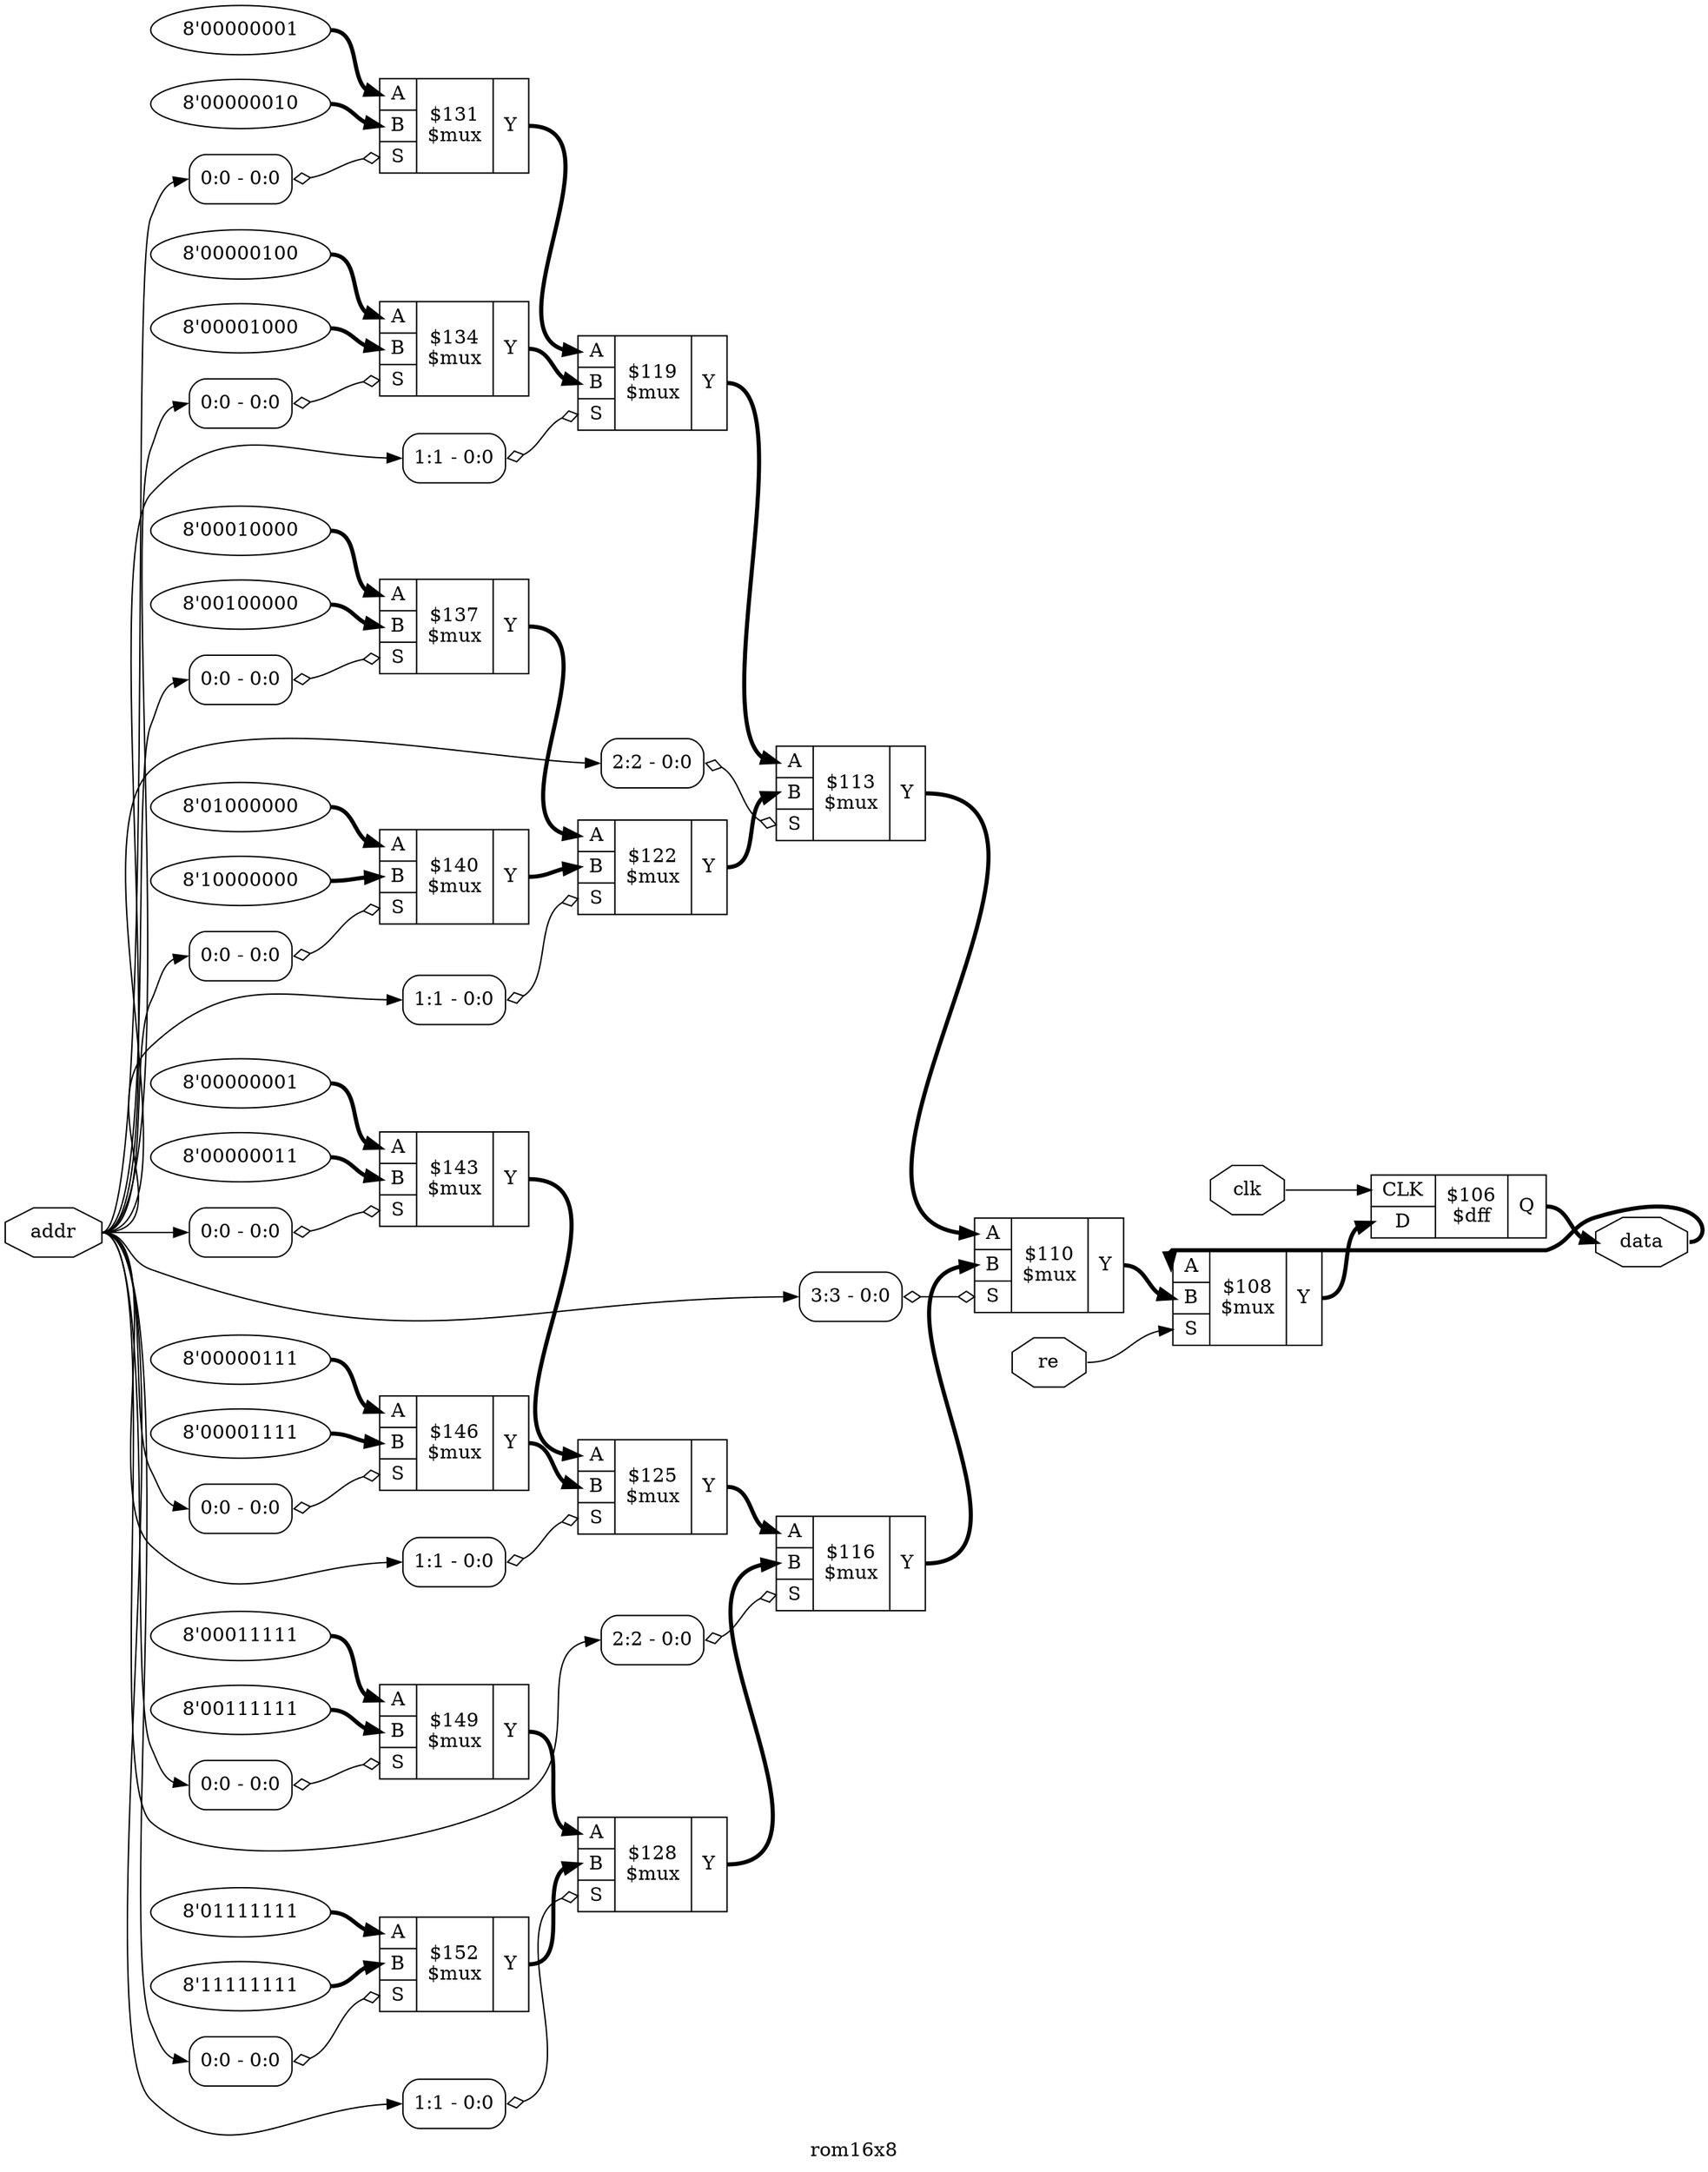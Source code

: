 digraph "rom16x8" {
label="rom16x8";
rankdir="LR";
remincross=true;
n18 [ shape=octagon, label="addr", color="black", fontcolor="black" ];
n19 [ shape=octagon, label="clk", color="black", fontcolor="black" ];
n20 [ shape=octagon, label="data", color="black", fontcolor="black" ];
n21 [ shape=octagon, label="re", color="black", fontcolor="black" ];
c26 [ shape=record, label="{{<p22> A|<p23> B|<p24> S}|$108\n$mux|{<p25> Y}}" ];
c27 [ shape=record, label="{{<p22> A|<p23> B|<p24> S}|$110\n$mux|{<p25> Y}}" ];
x0 [ shape=record, style=rounded, label="<s0> 3:3 - 0:0 " ];
x0:e -> c27:p24:w [arrowhead=odiamond, arrowtail=odiamond, dir=both, color="black", label=""];
c28 [ shape=record, label="{{<p22> A|<p23> B|<p24> S}|$113\n$mux|{<p25> Y}}" ];
x1 [ shape=record, style=rounded, label="<s0> 2:2 - 0:0 " ];
x1:e -> c28:p24:w [arrowhead=odiamond, arrowtail=odiamond, dir=both, color="black", label=""];
c29 [ shape=record, label="{{<p22> A|<p23> B|<p24> S}|$116\n$mux|{<p25> Y}}" ];
x2 [ shape=record, style=rounded, label="<s0> 2:2 - 0:0 " ];
x2:e -> c29:p24:w [arrowhead=odiamond, arrowtail=odiamond, dir=both, color="black", label=""];
c30 [ shape=record, label="{{<p22> A|<p23> B|<p24> S}|$119\n$mux|{<p25> Y}}" ];
x3 [ shape=record, style=rounded, label="<s0> 1:1 - 0:0 " ];
x3:e -> c30:p24:w [arrowhead=odiamond, arrowtail=odiamond, dir=both, color="black", label=""];
c31 [ shape=record, label="{{<p22> A|<p23> B|<p24> S}|$122\n$mux|{<p25> Y}}" ];
x4 [ shape=record, style=rounded, label="<s0> 1:1 - 0:0 " ];
x4:e -> c31:p24:w [arrowhead=odiamond, arrowtail=odiamond, dir=both, color="black", label=""];
c32 [ shape=record, label="{{<p22> A|<p23> B|<p24> S}|$125\n$mux|{<p25> Y}}" ];
x5 [ shape=record, style=rounded, label="<s0> 1:1 - 0:0 " ];
x5:e -> c32:p24:w [arrowhead=odiamond, arrowtail=odiamond, dir=both, color="black", label=""];
c33 [ shape=record, label="{{<p22> A|<p23> B|<p24> S}|$128\n$mux|{<p25> Y}}" ];
x6 [ shape=record, style=rounded, label="<s0> 1:1 - 0:0 " ];
x6:e -> c33:p24:w [arrowhead=odiamond, arrowtail=odiamond, dir=both, color="black", label=""];
v7 [ label="8'00000001" ];
v8 [ label="8'00000010" ];
c34 [ shape=record, label="{{<p22> A|<p23> B|<p24> S}|$131\n$mux|{<p25> Y}}" ];
x9 [ shape=record, style=rounded, label="<s0> 0:0 - 0:0 " ];
x9:e -> c34:p24:w [arrowhead=odiamond, arrowtail=odiamond, dir=both, color="black", label=""];
v10 [ label="8'00000100" ];
v11 [ label="8'00001000" ];
c35 [ shape=record, label="{{<p22> A|<p23> B|<p24> S}|$134\n$mux|{<p25> Y}}" ];
x12 [ shape=record, style=rounded, label="<s0> 0:0 - 0:0 " ];
x12:e -> c35:p24:w [arrowhead=odiamond, arrowtail=odiamond, dir=both, color="black", label=""];
v13 [ label="8'00010000" ];
v14 [ label="8'00100000" ];
c36 [ shape=record, label="{{<p22> A|<p23> B|<p24> S}|$137\n$mux|{<p25> Y}}" ];
x15 [ shape=record, style=rounded, label="<s0> 0:0 - 0:0 " ];
x15:e -> c36:p24:w [arrowhead=odiamond, arrowtail=odiamond, dir=both, color="black", label=""];
v16 [ label="8'01000000" ];
v17 [ label="8'10000000" ];
c37 [ shape=record, label="{{<p22> A|<p23> B|<p24> S}|$140\n$mux|{<p25> Y}}" ];
x18 [ shape=record, style=rounded, label="<s0> 0:0 - 0:0 " ];
x18:e -> c37:p24:w [arrowhead=odiamond, arrowtail=odiamond, dir=both, color="black", label=""];
v19 [ label="8'00000001" ];
v20 [ label="8'00000011" ];
c38 [ shape=record, label="{{<p22> A|<p23> B|<p24> S}|$143\n$mux|{<p25> Y}}" ];
x21 [ shape=record, style=rounded, label="<s0> 0:0 - 0:0 " ];
x21:e -> c38:p24:w [arrowhead=odiamond, arrowtail=odiamond, dir=both, color="black", label=""];
v22 [ label="8'00000111" ];
v23 [ label="8'00001111" ];
c39 [ shape=record, label="{{<p22> A|<p23> B|<p24> S}|$146\n$mux|{<p25> Y}}" ];
x24 [ shape=record, style=rounded, label="<s0> 0:0 - 0:0 " ];
x24:e -> c39:p24:w [arrowhead=odiamond, arrowtail=odiamond, dir=both, color="black", label=""];
v25 [ label="8'00011111" ];
v26 [ label="8'00111111" ];
c40 [ shape=record, label="{{<p22> A|<p23> B|<p24> S}|$149\n$mux|{<p25> Y}}" ];
x27 [ shape=record, style=rounded, label="<s0> 0:0 - 0:0 " ];
x27:e -> c40:p24:w [arrowhead=odiamond, arrowtail=odiamond, dir=both, color="black", label=""];
v28 [ label="8'01111111" ];
v29 [ label="8'11111111" ];
c41 [ shape=record, label="{{<p22> A|<p23> B|<p24> S}|$152\n$mux|{<p25> Y}}" ];
x30 [ shape=record, style=rounded, label="<s0> 0:0 - 0:0 " ];
x30:e -> c41:p24:w [arrowhead=odiamond, arrowtail=odiamond, dir=both, color="black", label=""];
c45 [ shape=record, label="{{<p42> CLK|<p43> D}|$106\n$dff|{<p44> Q}}" ];
c35:p25:e -> c30:p23:w [color="black", style="setlinewidth(3)", label=""];
c36:p25:e -> c31:p22:w [color="black", style="setlinewidth(3)", label=""];
c37:p25:e -> c31:p23:w [color="black", style="setlinewidth(3)", label=""];
c38:p25:e -> c32:p22:w [color="black", style="setlinewidth(3)", label=""];
c39:p25:e -> c32:p23:w [color="black", style="setlinewidth(3)", label=""];
c40:p25:e -> c33:p22:w [color="black", style="setlinewidth(3)", label=""];
c41:p25:e -> c33:p23:w [color="black", style="setlinewidth(3)", label=""];
c27:p25:e -> c26:p23:w [color="black", style="setlinewidth(3)", label=""];
n18:e -> x0:s0:w [color="black", label=""];
n18:e -> x12:s0:w [color="black", label=""];
n18:e -> x15:s0:w [color="black", label=""];
n18:e -> x18:s0:w [color="black", label=""];
n18:e -> x1:s0:w [color="black", label=""];
n18:e -> x21:s0:w [color="black", label=""];
n18:e -> x24:s0:w [color="black", label=""];
n18:e -> x27:s0:w [color="black", label=""];
n18:e -> x2:s0:w [color="black", label=""];
n18:e -> x30:s0:w [color="black", label=""];
n18:e -> x3:s0:w [color="black", label=""];
n18:e -> x4:s0:w [color="black", label=""];
n18:e -> x5:s0:w [color="black", label=""];
n18:e -> x6:s0:w [color="black", label=""];
n18:e -> x9:s0:w [color="black", label=""];
n19:e -> c45:p42:w [color="black", label=""];
c26:p25:e -> c45:p43:w [color="black", style="setlinewidth(3)", label=""];
c45:p44:e -> n20:w [color="black", style="setlinewidth(3)", label=""];
n20:e -> c26:p22:w [color="black", style="setlinewidth(3)", label=""];
n21:e -> c26:p24:w [color="black", label=""];
c28:p25:e -> c27:p22:w [color="black", style="setlinewidth(3)", label=""];
c29:p25:e -> c27:p23:w [color="black", style="setlinewidth(3)", label=""];
c30:p25:e -> c28:p22:w [color="black", style="setlinewidth(3)", label=""];
c31:p25:e -> c28:p23:w [color="black", style="setlinewidth(3)", label=""];
c32:p25:e -> c29:p22:w [color="black", style="setlinewidth(3)", label=""];
c33:p25:e -> c29:p23:w [color="black", style="setlinewidth(3)", label=""];
c34:p25:e -> c30:p22:w [color="black", style="setlinewidth(3)", label=""];
v10:e -> c35:p22:w [color="black", style="setlinewidth(3)", label=""];
v11:e -> c35:p23:w [color="black", style="setlinewidth(3)", label=""];
v13:e -> c36:p22:w [color="black", style="setlinewidth(3)", label=""];
v14:e -> c36:p23:w [color="black", style="setlinewidth(3)", label=""];
v16:e -> c37:p22:w [color="black", style="setlinewidth(3)", label=""];
v17:e -> c37:p23:w [color="black", style="setlinewidth(3)", label=""];
v19:e -> c38:p22:w [color="black", style="setlinewidth(3)", label=""];
v20:e -> c38:p23:w [color="black", style="setlinewidth(3)", label=""];
v22:e -> c39:p22:w [color="black", style="setlinewidth(3)", label=""];
v23:e -> c39:p23:w [color="black", style="setlinewidth(3)", label=""];
v25:e -> c40:p22:w [color="black", style="setlinewidth(3)", label=""];
v26:e -> c40:p23:w [color="black", style="setlinewidth(3)", label=""];
v28:e -> c41:p22:w [color="black", style="setlinewidth(3)", label=""];
v29:e -> c41:p23:w [color="black", style="setlinewidth(3)", label=""];
v7:e -> c34:p22:w [color="black", style="setlinewidth(3)", label=""];
v8:e -> c34:p23:w [color="black", style="setlinewidth(3)", label=""];
}
